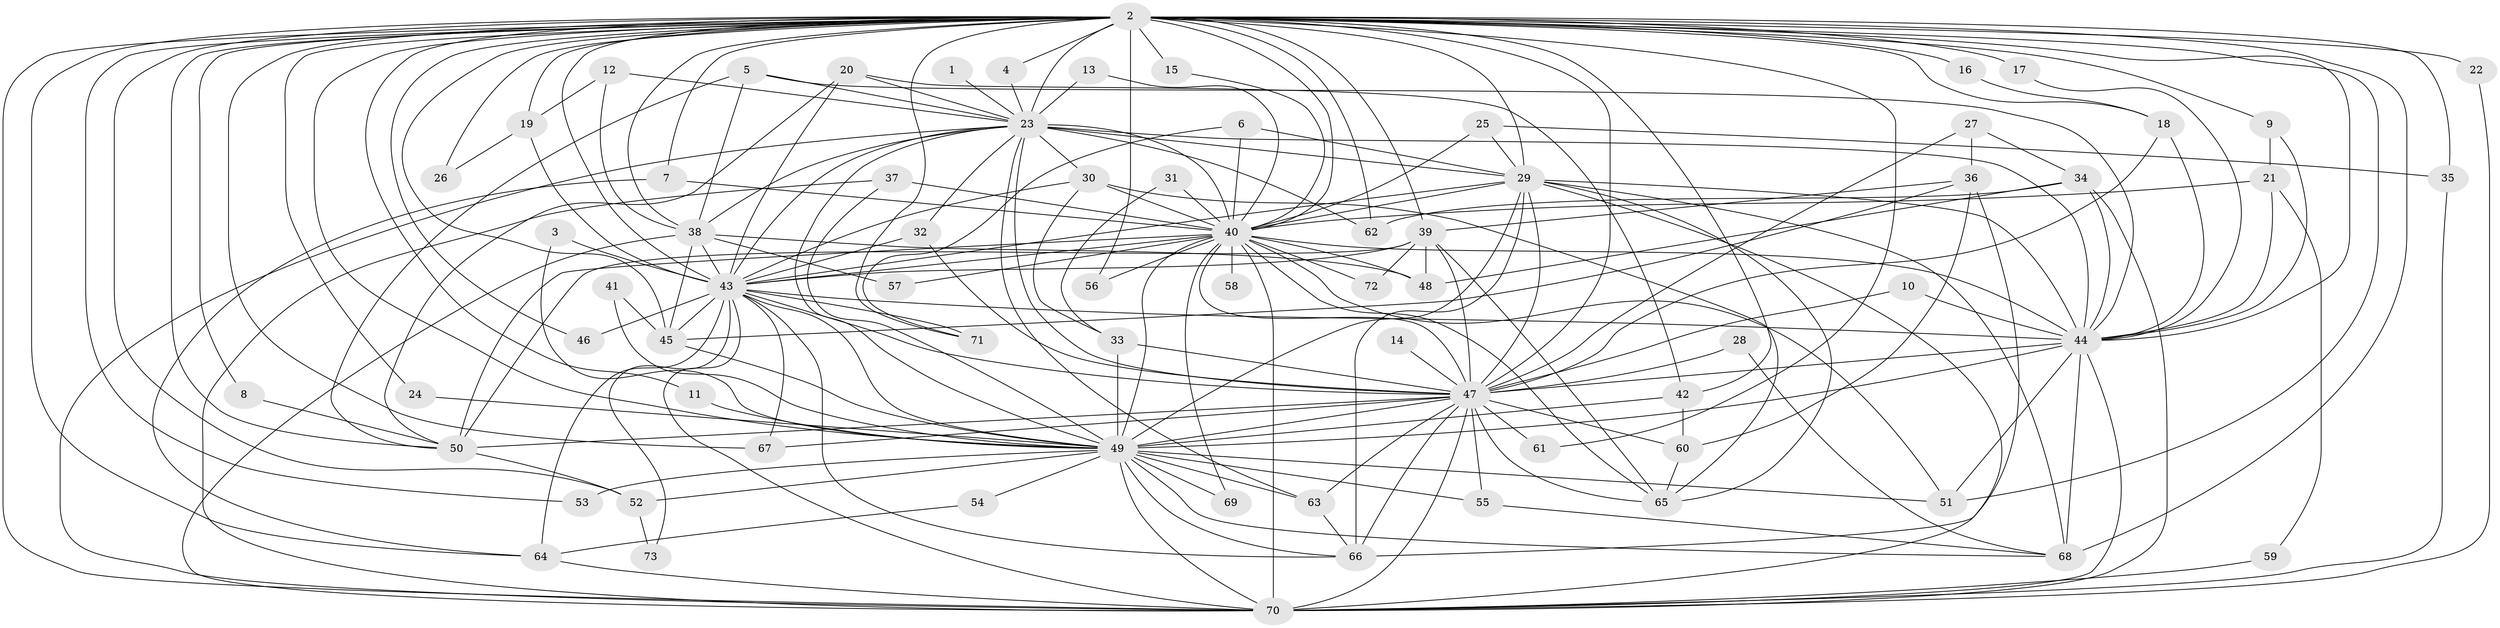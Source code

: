 // original degree distribution, {27: 0.013793103448275862, 32: 0.006896551724137931, 21: 0.006896551724137931, 23: 0.006896551724137931, 28: 0.006896551724137931, 17: 0.013793103448275862, 30: 0.006896551724137931, 31: 0.006896551724137931, 4: 0.15172413793103448, 2: 0.5103448275862069, 3: 0.2, 6: 0.013793103448275862, 5: 0.04827586206896552, 7: 0.006896551724137931}
// Generated by graph-tools (version 1.1) at 2025/25/03/09/25 03:25:51]
// undirected, 73 vertices, 204 edges
graph export_dot {
graph [start="1"]
  node [color=gray90,style=filled];
  1;
  2;
  3;
  4;
  5;
  6;
  7;
  8;
  9;
  10;
  11;
  12;
  13;
  14;
  15;
  16;
  17;
  18;
  19;
  20;
  21;
  22;
  23;
  24;
  25;
  26;
  27;
  28;
  29;
  30;
  31;
  32;
  33;
  34;
  35;
  36;
  37;
  38;
  39;
  40;
  41;
  42;
  43;
  44;
  45;
  46;
  47;
  48;
  49;
  50;
  51;
  52;
  53;
  54;
  55;
  56;
  57;
  58;
  59;
  60;
  61;
  62;
  63;
  64;
  65;
  66;
  67;
  68;
  69;
  70;
  71;
  72;
  73;
  1 -- 23 [weight=1.0];
  2 -- 4 [weight=1.0];
  2 -- 7 [weight=1.0];
  2 -- 8 [weight=1.0];
  2 -- 9 [weight=1.0];
  2 -- 11 [weight=1.0];
  2 -- 15 [weight=2.0];
  2 -- 16 [weight=1.0];
  2 -- 17 [weight=2.0];
  2 -- 18 [weight=1.0];
  2 -- 19 [weight=1.0];
  2 -- 22 [weight=2.0];
  2 -- 23 [weight=2.0];
  2 -- 24 [weight=1.0];
  2 -- 26 [weight=1.0];
  2 -- 29 [weight=3.0];
  2 -- 35 [weight=1.0];
  2 -- 38 [weight=1.0];
  2 -- 39 [weight=1.0];
  2 -- 40 [weight=2.0];
  2 -- 42 [weight=1.0];
  2 -- 43 [weight=3.0];
  2 -- 44 [weight=2.0];
  2 -- 45 [weight=1.0];
  2 -- 46 [weight=2.0];
  2 -- 47 [weight=3.0];
  2 -- 49 [weight=3.0];
  2 -- 50 [weight=1.0];
  2 -- 51 [weight=1.0];
  2 -- 52 [weight=1.0];
  2 -- 53 [weight=1.0];
  2 -- 56 [weight=2.0];
  2 -- 61 [weight=1.0];
  2 -- 62 [weight=1.0];
  2 -- 64 [weight=1.0];
  2 -- 67 [weight=1.0];
  2 -- 68 [weight=1.0];
  2 -- 70 [weight=2.0];
  2 -- 71 [weight=1.0];
  3 -- 43 [weight=1.0];
  3 -- 49 [weight=1.0];
  4 -- 23 [weight=1.0];
  5 -- 23 [weight=1.0];
  5 -- 38 [weight=1.0];
  5 -- 44 [weight=1.0];
  5 -- 50 [weight=1.0];
  6 -- 29 [weight=1.0];
  6 -- 40 [weight=1.0];
  6 -- 71 [weight=1.0];
  7 -- 40 [weight=1.0];
  7 -- 64 [weight=1.0];
  8 -- 50 [weight=1.0];
  9 -- 21 [weight=1.0];
  9 -- 44 [weight=1.0];
  10 -- 44 [weight=1.0];
  10 -- 47 [weight=1.0];
  11 -- 49 [weight=1.0];
  12 -- 19 [weight=1.0];
  12 -- 23 [weight=1.0];
  12 -- 38 [weight=1.0];
  13 -- 23 [weight=1.0];
  13 -- 40 [weight=1.0];
  14 -- 47 [weight=1.0];
  15 -- 40 [weight=1.0];
  16 -- 18 [weight=1.0];
  17 -- 44 [weight=1.0];
  18 -- 44 [weight=1.0];
  18 -- 47 [weight=1.0];
  19 -- 26 [weight=1.0];
  19 -- 43 [weight=1.0];
  20 -- 23 [weight=1.0];
  20 -- 42 [weight=1.0];
  20 -- 43 [weight=1.0];
  20 -- 50 [weight=1.0];
  21 -- 40 [weight=1.0];
  21 -- 44 [weight=1.0];
  21 -- 59 [weight=1.0];
  22 -- 70 [weight=1.0];
  23 -- 29 [weight=2.0];
  23 -- 30 [weight=1.0];
  23 -- 32 [weight=1.0];
  23 -- 38 [weight=1.0];
  23 -- 40 [weight=2.0];
  23 -- 43 [weight=1.0];
  23 -- 44 [weight=1.0];
  23 -- 47 [weight=1.0];
  23 -- 49 [weight=1.0];
  23 -- 62 [weight=1.0];
  23 -- 63 [weight=1.0];
  23 -- 70 [weight=1.0];
  24 -- 49 [weight=1.0];
  25 -- 29 [weight=1.0];
  25 -- 35 [weight=1.0];
  25 -- 40 [weight=1.0];
  27 -- 34 [weight=1.0];
  27 -- 36 [weight=1.0];
  27 -- 47 [weight=1.0];
  28 -- 47 [weight=2.0];
  28 -- 68 [weight=1.0];
  29 -- 40 [weight=1.0];
  29 -- 43 [weight=1.0];
  29 -- 44 [weight=1.0];
  29 -- 47 [weight=1.0];
  29 -- 49 [weight=2.0];
  29 -- 65 [weight=1.0];
  29 -- 66 [weight=1.0];
  29 -- 68 [weight=1.0];
  29 -- 70 [weight=1.0];
  30 -- 33 [weight=1.0];
  30 -- 40 [weight=1.0];
  30 -- 43 [weight=1.0];
  30 -- 65 [weight=1.0];
  31 -- 33 [weight=1.0];
  31 -- 40 [weight=1.0];
  32 -- 43 [weight=1.0];
  32 -- 47 [weight=1.0];
  33 -- 47 [weight=1.0];
  33 -- 49 [weight=1.0];
  34 -- 44 [weight=1.0];
  34 -- 48 [weight=1.0];
  34 -- 62 [weight=1.0];
  34 -- 70 [weight=1.0];
  35 -- 70 [weight=1.0];
  36 -- 39 [weight=1.0];
  36 -- 45 [weight=1.0];
  36 -- 60 [weight=1.0];
  36 -- 66 [weight=1.0];
  37 -- 40 [weight=2.0];
  37 -- 49 [weight=1.0];
  37 -- 70 [weight=1.0];
  38 -- 43 [weight=1.0];
  38 -- 45 [weight=1.0];
  38 -- 48 [weight=1.0];
  38 -- 57 [weight=1.0];
  38 -- 70 [weight=1.0];
  39 -- 43 [weight=1.0];
  39 -- 47 [weight=1.0];
  39 -- 48 [weight=1.0];
  39 -- 50 [weight=1.0];
  39 -- 65 [weight=1.0];
  39 -- 72 [weight=1.0];
  40 -- 43 [weight=2.0];
  40 -- 44 [weight=1.0];
  40 -- 47 [weight=1.0];
  40 -- 48 [weight=2.0];
  40 -- 49 [weight=1.0];
  40 -- 50 [weight=2.0];
  40 -- 51 [weight=1.0];
  40 -- 56 [weight=1.0];
  40 -- 57 [weight=1.0];
  40 -- 58 [weight=2.0];
  40 -- 65 [weight=1.0];
  40 -- 69 [weight=1.0];
  40 -- 70 [weight=2.0];
  40 -- 72 [weight=1.0];
  41 -- 45 [weight=1.0];
  41 -- 49 [weight=1.0];
  42 -- 49 [weight=1.0];
  42 -- 60 [weight=1.0];
  43 -- 44 [weight=2.0];
  43 -- 45 [weight=2.0];
  43 -- 46 [weight=1.0];
  43 -- 47 [weight=2.0];
  43 -- 49 [weight=1.0];
  43 -- 64 [weight=2.0];
  43 -- 66 [weight=1.0];
  43 -- 67 [weight=1.0];
  43 -- 70 [weight=1.0];
  43 -- 71 [weight=1.0];
  43 -- 73 [weight=1.0];
  44 -- 47 [weight=2.0];
  44 -- 49 [weight=2.0];
  44 -- 51 [weight=1.0];
  44 -- 68 [weight=1.0];
  44 -- 70 [weight=1.0];
  45 -- 49 [weight=1.0];
  47 -- 49 [weight=1.0];
  47 -- 50 [weight=1.0];
  47 -- 55 [weight=1.0];
  47 -- 60 [weight=1.0];
  47 -- 61 [weight=1.0];
  47 -- 63 [weight=1.0];
  47 -- 65 [weight=1.0];
  47 -- 66 [weight=2.0];
  47 -- 67 [weight=1.0];
  47 -- 70 [weight=1.0];
  49 -- 51 [weight=1.0];
  49 -- 52 [weight=1.0];
  49 -- 53 [weight=1.0];
  49 -- 54 [weight=1.0];
  49 -- 55 [weight=1.0];
  49 -- 63 [weight=1.0];
  49 -- 66 [weight=1.0];
  49 -- 68 [weight=1.0];
  49 -- 69 [weight=1.0];
  49 -- 70 [weight=1.0];
  50 -- 52 [weight=1.0];
  52 -- 73 [weight=1.0];
  54 -- 64 [weight=1.0];
  55 -- 68 [weight=1.0];
  59 -- 70 [weight=1.0];
  60 -- 65 [weight=1.0];
  63 -- 66 [weight=1.0];
  64 -- 70 [weight=1.0];
}
